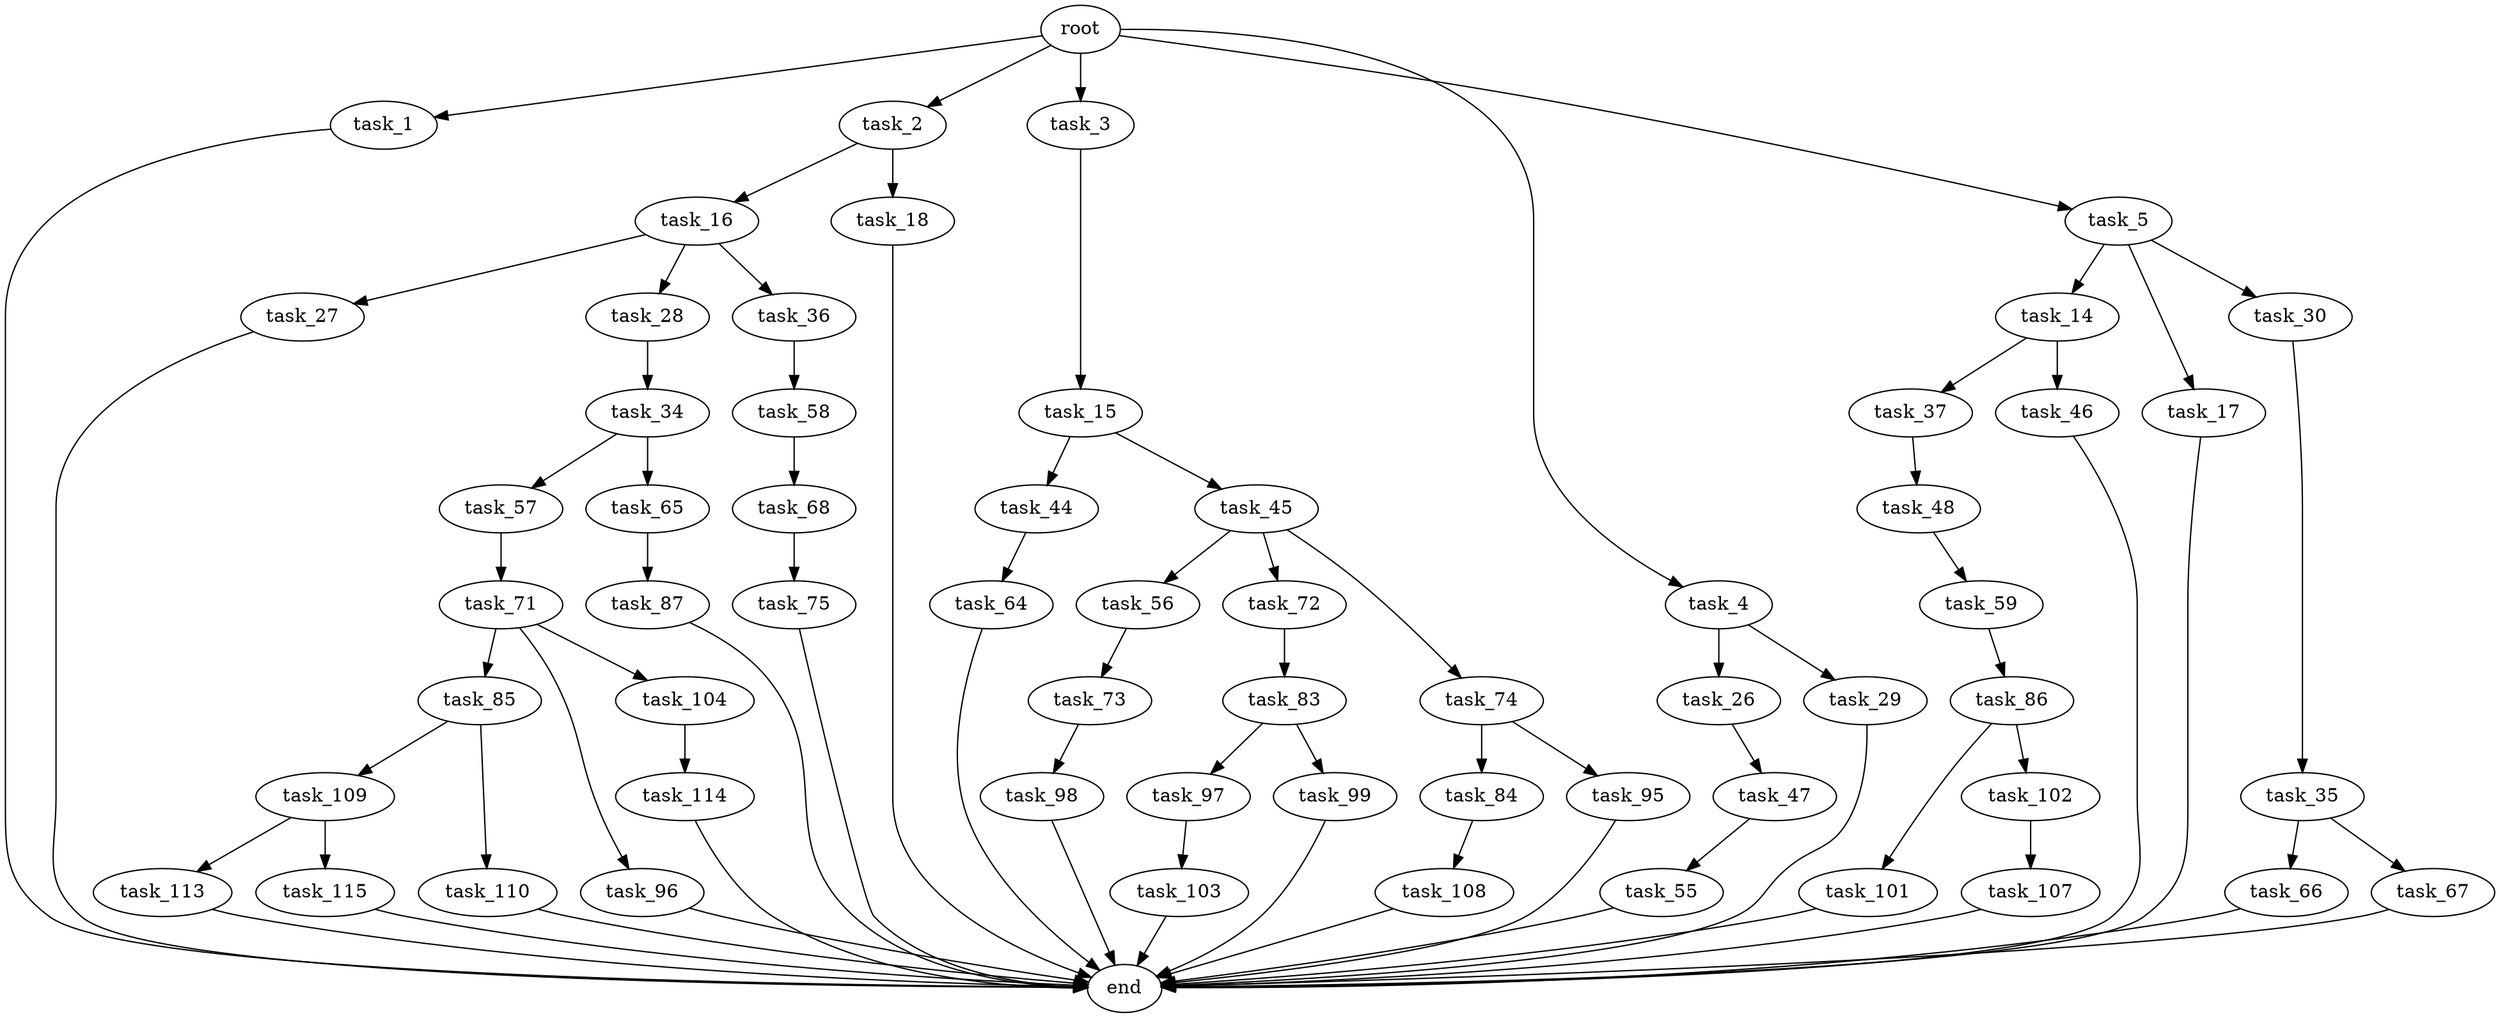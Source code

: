 digraph G {
  root [size="0.000000"];
  task_1 [size="2621674985.000000"];
  task_2 [size="368293445632.000000"];
  task_3 [size="30451549957.000000"];
  task_4 [size="6460929121.000000"];
  task_5 [size="1024254630342.000000"];
  task_14 [size="1073741824000.000000"];
  task_15 [size="667822922368.000000"];
  task_16 [size="8840335261.000000"];
  task_17 [size="231928233984.000000"];
  task_18 [size="18504243336.000000"];
  task_26 [size="368293445632.000000"];
  task_27 [size="28991029248.000000"];
  task_28 [size="15406356032.000000"];
  task_29 [size="17615282289.000000"];
  task_30 [size="1073741824000.000000"];
  task_34 [size="1599712676.000000"];
  task_35 [size="1073741824000.000000"];
  task_36 [size="549755813888.000000"];
  task_37 [size="134217728000.000000"];
  task_44 [size="68719476736.000000"];
  task_45 [size="988808656641.000000"];
  task_46 [size="782757789696.000000"];
  task_47 [size="1345363492597.000000"];
  task_48 [size="3948831133.000000"];
  task_55 [size="68719476736.000000"];
  task_56 [size="134217728000.000000"];
  task_57 [size="1078926088162.000000"];
  task_58 [size="782757789696.000000"];
  task_59 [size="1141027808544.000000"];
  task_64 [size="360461460011.000000"];
  task_65 [size="134217728000.000000"];
  task_66 [size="731813346597.000000"];
  task_67 [size="388767018938.000000"];
  task_68 [size="73379991886.000000"];
  task_71 [size="8589934592.000000"];
  task_72 [size="3457196659.000000"];
  task_73 [size="15095987673.000000"];
  task_74 [size="134217728000.000000"];
  task_75 [size="782757789696.000000"];
  task_83 [size="1221185678.000000"];
  task_84 [size="782757789696.000000"];
  task_85 [size="55058290151.000000"];
  task_86 [size="31817692009.000000"];
  task_87 [size="782757789696.000000"];
  task_95 [size="4730084416.000000"];
  task_96 [size="68719476736.000000"];
  task_97 [size="3823099444.000000"];
  task_98 [size="482979931702.000000"];
  task_99 [size="12160130159.000000"];
  task_101 [size="795883062394.000000"];
  task_102 [size="8931372352.000000"];
  task_103 [size="8589934592.000000"];
  task_104 [size="33575248762.000000"];
  task_107 [size="187111759633.000000"];
  task_108 [size="1213645230.000000"];
  task_109 [size="483134244823.000000"];
  task_110 [size="88059177288.000000"];
  task_113 [size="134217728000.000000"];
  task_114 [size="28991029248.000000"];
  task_115 [size="260483006945.000000"];
  end [size="0.000000"];

  root -> task_1 [size="1.000000"];
  root -> task_2 [size="1.000000"];
  root -> task_3 [size="1.000000"];
  root -> task_4 [size="1.000000"];
  root -> task_5 [size="1.000000"];
  task_1 -> end [size="1.000000"];
  task_2 -> task_16 [size="411041792.000000"];
  task_2 -> task_18 [size="411041792.000000"];
  task_3 -> task_15 [size="838860800.000000"];
  task_4 -> task_26 [size="209715200.000000"];
  task_4 -> task_29 [size="209715200.000000"];
  task_5 -> task_14 [size="838860800.000000"];
  task_5 -> task_17 [size="838860800.000000"];
  task_5 -> task_30 [size="838860800.000000"];
  task_14 -> task_37 [size="838860800.000000"];
  task_14 -> task_46 [size="838860800.000000"];
  task_15 -> task_44 [size="679477248.000000"];
  task_15 -> task_45 [size="679477248.000000"];
  task_16 -> task_27 [size="411041792.000000"];
  task_16 -> task_28 [size="411041792.000000"];
  task_16 -> task_36 [size="411041792.000000"];
  task_17 -> end [size="1.000000"];
  task_18 -> end [size="1.000000"];
  task_26 -> task_47 [size="411041792.000000"];
  task_27 -> end [size="1.000000"];
  task_28 -> task_34 [size="411041792.000000"];
  task_29 -> end [size="1.000000"];
  task_30 -> task_35 [size="838860800.000000"];
  task_34 -> task_57 [size="33554432.000000"];
  task_34 -> task_65 [size="33554432.000000"];
  task_35 -> task_66 [size="838860800.000000"];
  task_35 -> task_67 [size="838860800.000000"];
  task_36 -> task_58 [size="536870912.000000"];
  task_37 -> task_48 [size="209715200.000000"];
  task_44 -> task_64 [size="134217728.000000"];
  task_45 -> task_56 [size="679477248.000000"];
  task_45 -> task_72 [size="679477248.000000"];
  task_45 -> task_74 [size="679477248.000000"];
  task_46 -> end [size="1.000000"];
  task_47 -> task_55 [size="838860800.000000"];
  task_48 -> task_59 [size="75497472.000000"];
  task_55 -> end [size="1.000000"];
  task_56 -> task_73 [size="209715200.000000"];
  task_57 -> task_71 [size="838860800.000000"];
  task_58 -> task_68 [size="679477248.000000"];
  task_59 -> task_86 [size="679477248.000000"];
  task_64 -> end [size="1.000000"];
  task_65 -> task_87 [size="209715200.000000"];
  task_66 -> end [size="1.000000"];
  task_67 -> end [size="1.000000"];
  task_68 -> task_75 [size="75497472.000000"];
  task_71 -> task_85 [size="33554432.000000"];
  task_71 -> task_96 [size="33554432.000000"];
  task_71 -> task_104 [size="33554432.000000"];
  task_72 -> task_83 [size="75497472.000000"];
  task_73 -> task_98 [size="679477248.000000"];
  task_74 -> task_84 [size="209715200.000000"];
  task_74 -> task_95 [size="209715200.000000"];
  task_75 -> end [size="1.000000"];
  task_83 -> task_97 [size="134217728.000000"];
  task_83 -> task_99 [size="134217728.000000"];
  task_84 -> task_108 [size="679477248.000000"];
  task_85 -> task_109 [size="209715200.000000"];
  task_85 -> task_110 [size="209715200.000000"];
  task_86 -> task_101 [size="33554432.000000"];
  task_86 -> task_102 [size="33554432.000000"];
  task_87 -> end [size="1.000000"];
  task_95 -> end [size="1.000000"];
  task_96 -> end [size="1.000000"];
  task_97 -> task_103 [size="75497472.000000"];
  task_98 -> end [size="1.000000"];
  task_99 -> end [size="1.000000"];
  task_101 -> end [size="1.000000"];
  task_102 -> task_107 [size="411041792.000000"];
  task_103 -> end [size="1.000000"];
  task_104 -> task_114 [size="134217728.000000"];
  task_107 -> end [size="1.000000"];
  task_108 -> end [size="1.000000"];
  task_109 -> task_113 [size="411041792.000000"];
  task_109 -> task_115 [size="411041792.000000"];
  task_110 -> end [size="1.000000"];
  task_113 -> end [size="1.000000"];
  task_114 -> end [size="1.000000"];
  task_115 -> end [size="1.000000"];
}
